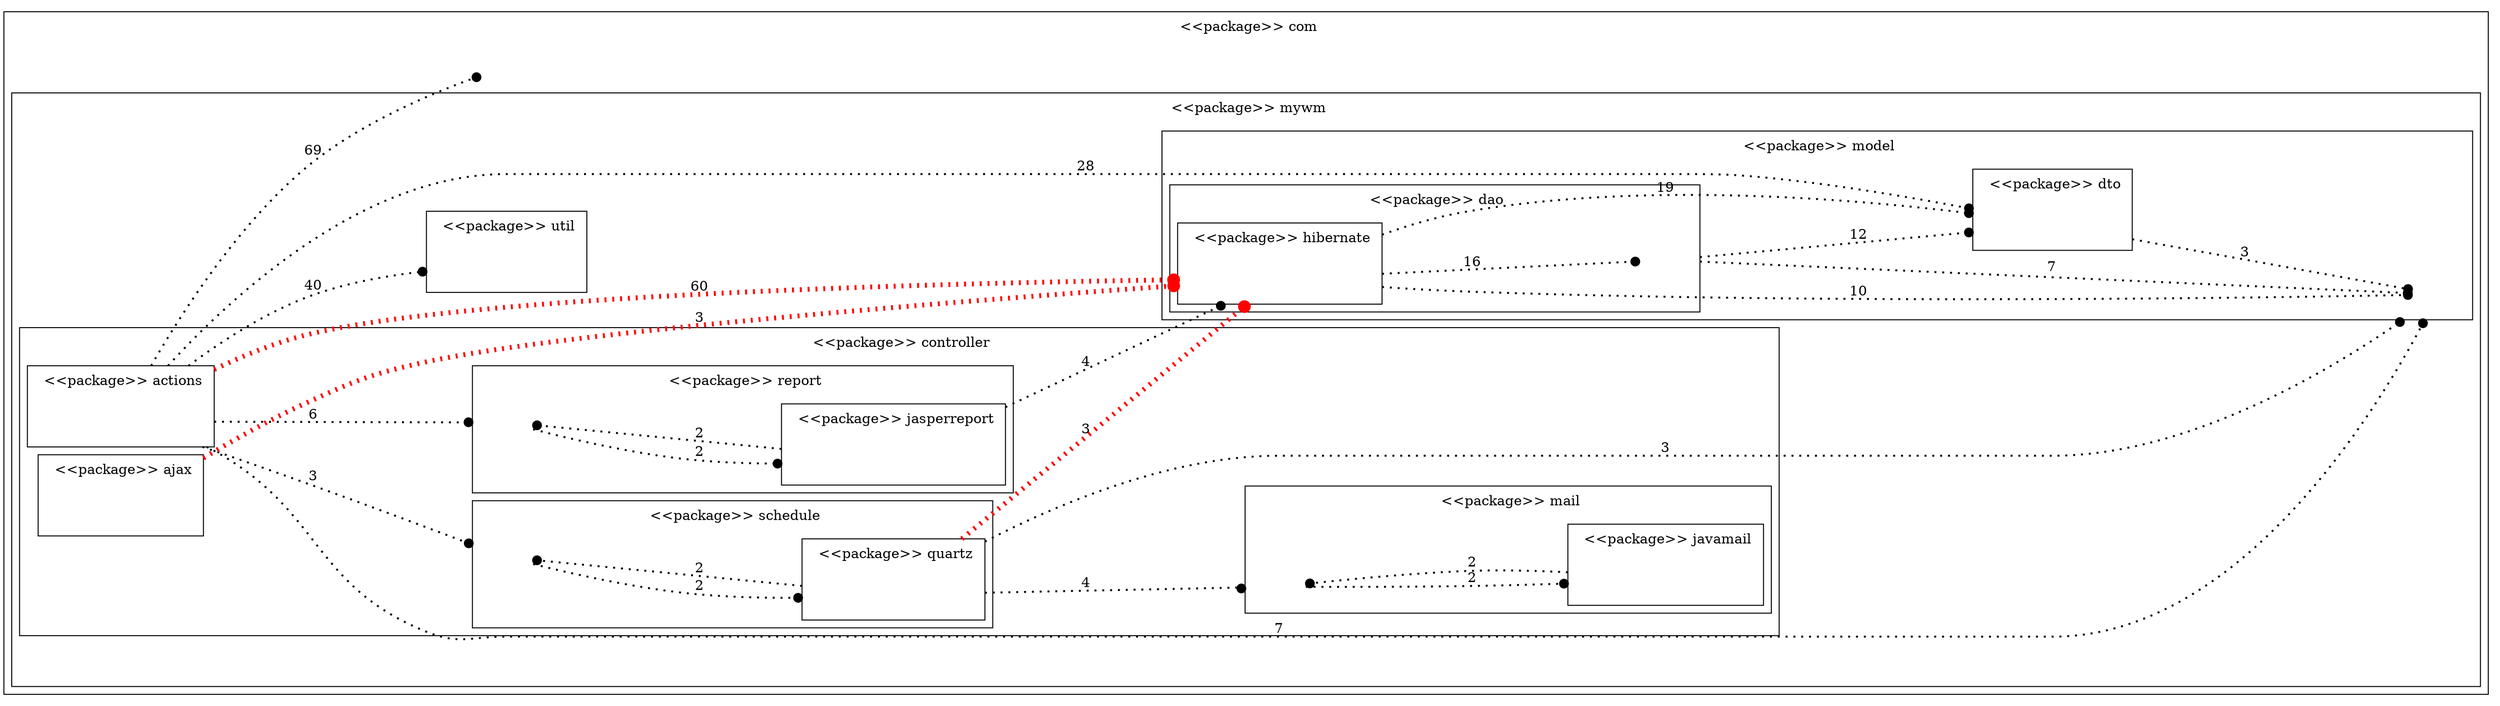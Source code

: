 digraph G{
rankdir=LR; ranksep=equally; compound=true
subgraph cluster1 { label=<<TABLE BORDER="0"><TR><TD BORDER="0" HREF="1" > &lt;&lt;package&gt;&gt; com
</TD></TR></TABLE>>; color=black;
nodeCluster1 [ shape=none, label="" ];
subgraph cluster2 { label=<<TABLE BORDER="0"><TR><TD BORDER="0" HREF="2" > &lt;&lt;package&gt;&gt; mywm
</TD></TR></TABLE>>; color=black;
nodeCluster2 [ shape=none, label="" ];
subgraph cluster3 { label=<<TABLE BORDER="0"><TR><TD BORDER="0" HREF="3" > &lt;&lt;package&gt;&gt; model
</TD></TR></TABLE>>; color=black;
nodeCluster3 [ shape=none, label="" ];
subgraph cluster4 { label=<<TABLE BORDER="0"><TR><TD BORDER="0" HREF="4" > &lt;&lt;package&gt;&gt; dto
</TD></TR></TABLE>>; color=black;
nodeCluster4 [ shape=none, label="" ];
}
subgraph cluster157 { label=<<TABLE BORDER="0"><TR><TD BORDER="0" HREF="157" > &lt;&lt;package&gt;&gt; dao
</TD></TR></TABLE>>; color=black;
nodeCluster157 [ shape=none, label="" ];
subgraph cluster158 { label=<<TABLE BORDER="0"><TR><TD BORDER="0" HREF="158" > &lt;&lt;package&gt;&gt; hibernate
</TD></TR></TABLE>>; color=black;
nodeCluster158 [ shape=none, label="" ];
}
}
}
subgraph cluster37 { label=<<TABLE BORDER="0"><TR><TD BORDER="0" HREF="37" > &lt;&lt;package&gt;&gt; controller
</TD></TR></TABLE>>; color=black;
nodeCluster37 [ shape=none, label="" ];
subgraph cluster120 { label=<<TABLE BORDER="0"><TR><TD BORDER="0" HREF="120" > &lt;&lt;package&gt;&gt; mail
</TD></TR></TABLE>>; color=black;
nodeCluster120 [ shape=none, label="" ];
subgraph cluster121 { label=<<TABLE BORDER="0"><TR><TD BORDER="0" HREF="121" > &lt;&lt;package&gt;&gt; javamail
</TD></TR></TABLE>>; color=black;
nodeCluster121 [ shape=none, label="" ];
}
}
subgraph cluster38 { label=<<TABLE BORDER="0"><TR><TD BORDER="0" HREF="38" > &lt;&lt;package&gt;&gt; actions
</TD></TR></TABLE>>; color=black;
nodeCluster38 [ shape=none, label="" ];
}
subgraph cluster193 { label=<<TABLE BORDER="0"><TR><TD BORDER="0" HREF="193" > &lt;&lt;package&gt;&gt; schedule
</TD></TR></TABLE>>; color=black;
nodeCluster193 [ shape=none, label="" ];
subgraph cluster194 { label=<<TABLE BORDER="0"><TR><TD BORDER="0" HREF="194" > &lt;&lt;package&gt;&gt; quartz
</TD></TR></TABLE>>; color=black;
nodeCluster194 [ shape=none, label="" ];
}
}
subgraph cluster433 { label=<<TABLE BORDER="0"><TR><TD BORDER="0" HREF="433" > &lt;&lt;package&gt;&gt; ajax
</TD></TR></TABLE>>; color=black;
nodeCluster433 [ shape=none, label="" ];
}
subgraph cluster283 { label=<<TABLE BORDER="0"><TR><TD BORDER="0" HREF="283" > &lt;&lt;package&gt;&gt; report
</TD></TR></TABLE>>; color=black;
nodeCluster283 [ shape=none, label="" ];
subgraph cluster284 { label=<<TABLE BORDER="0"><TR><TD BORDER="0" HREF="284" > &lt;&lt;package&gt;&gt; jasperreport
</TD></TR></TABLE>>; color=black;
nodeCluster284 [ shape=none, label="" ];
}
}
}
subgraph cluster440 { label=<<TABLE BORDER="0"><TR><TD BORDER="0" HREF="440" > &lt;&lt;package&gt;&gt; util
</TD></TR></TABLE>>; color=black;
nodeCluster440 [ shape=none, label="" ];
}
}
}
nodeCluster38 -> nodeCluster3[ label = "7", ltail=cluster38, lhead=cluster3, style = dotted, arrowhead = dot, color = black, penwidth = 2];
nodeCluster38 -> nodeCluster158[ label = "60", ltail=cluster38, lhead=cluster158, style = dotted, arrowhead = dot, color = red, penwidth = 5];
nodeCluster284 -> nodeCluster158[ label = "4", ltail=cluster284, lhead=cluster158, style = dotted, arrowhead = dot, color = black, penwidth = 2];
nodeCluster120 -> nodeCluster121[ label = "2", ltail=cluster120, lhead=cluster121, style = dotted, arrowhead = dot, color = black, penwidth = 2];
nodeCluster157 -> nodeCluster3[ label = "7", ltail=cluster157, lhead=cluster3, style = dotted, arrowhead = dot, color = black, penwidth = 2];
nodeCluster38 -> nodeCluster283[ label = "6", ltail=cluster38, lhead=cluster283, style = dotted, arrowhead = dot, color = black, penwidth = 2];
nodeCluster194 -> nodeCluster120[ label = "4", ltail=cluster194, lhead=cluster120, style = dotted, arrowhead = dot, color = black, penwidth = 2];
nodeCluster284 -> nodeCluster283[ label = "2", ltail=cluster284, lhead=cluster283, style = dotted, arrowhead = dot, color = black, penwidth = 2];
nodeCluster38 -> nodeCluster193[ label = "3", ltail=cluster38, lhead=cluster193, style = dotted, arrowhead = dot, color = black, penwidth = 2];
nodeCluster158 -> nodeCluster157[ label = "16", ltail=cluster158, lhead=cluster157, style = dotted, arrowhead = dot, color = black, penwidth = 2];
nodeCluster194 -> nodeCluster158[ label = "3", ltail=cluster194, lhead=cluster158, style = dotted, arrowhead = dot, color = red, penwidth = 5];
nodeCluster194 -> nodeCluster3[ label = "3", ltail=cluster194, lhead=cluster3, style = dotted, arrowhead = dot, color = black, penwidth = 2];
nodeCluster121 -> nodeCluster120[ label = "2", ltail=cluster121, lhead=cluster120, style = dotted, arrowhead = dot, color = black, penwidth = 2];
nodeCluster433 -> nodeCluster158[ label = "3", ltail=cluster433, lhead=cluster158, style = dotted, arrowhead = dot, color = red, penwidth = 5];
nodeCluster157 -> nodeCluster4[ label = "12", ltail=cluster157, lhead=cluster4, style = dotted, arrowhead = dot, color = black, penwidth = 2];
nodeCluster38 -> nodeCluster1[ label = "69", ltail=cluster38, lhead=cluster1, style = dotted, arrowhead = dot, color = black, penwidth = 2];
nodeCluster158 -> nodeCluster3[ label = "10", ltail=cluster158, lhead=cluster3, style = dotted, arrowhead = dot, color = black, penwidth = 2];
nodeCluster158 -> nodeCluster4[ label = "19", ltail=cluster158, lhead=cluster4, style = dotted, arrowhead = dot, color = black, penwidth = 2];
nodeCluster38 -> nodeCluster4[ label = "28", ltail=cluster38, lhead=cluster4, style = dotted, arrowhead = dot, color = black, penwidth = 2];
nodeCluster193 -> nodeCluster194[ label = "2", ltail=cluster193, lhead=cluster194, style = dotted, arrowhead = dot, color = black, penwidth = 2];
nodeCluster194 -> nodeCluster193[ label = "2", ltail=cluster194, lhead=cluster193, style = dotted, arrowhead = dot, color = black, penwidth = 2];
nodeCluster4 -> nodeCluster3[ label = "3", ltail=cluster4, lhead=cluster3, style = dotted, arrowhead = dot, color = black, penwidth = 2];
nodeCluster283 -> nodeCluster284[ label = "2", ltail=cluster283, lhead=cluster284, style = dotted, arrowhead = dot, color = black, penwidth = 2];
nodeCluster38 -> nodeCluster440[ label = "40", ltail=cluster38, lhead=cluster440, style = dotted, arrowhead = dot, color = black, penwidth = 2];
}
